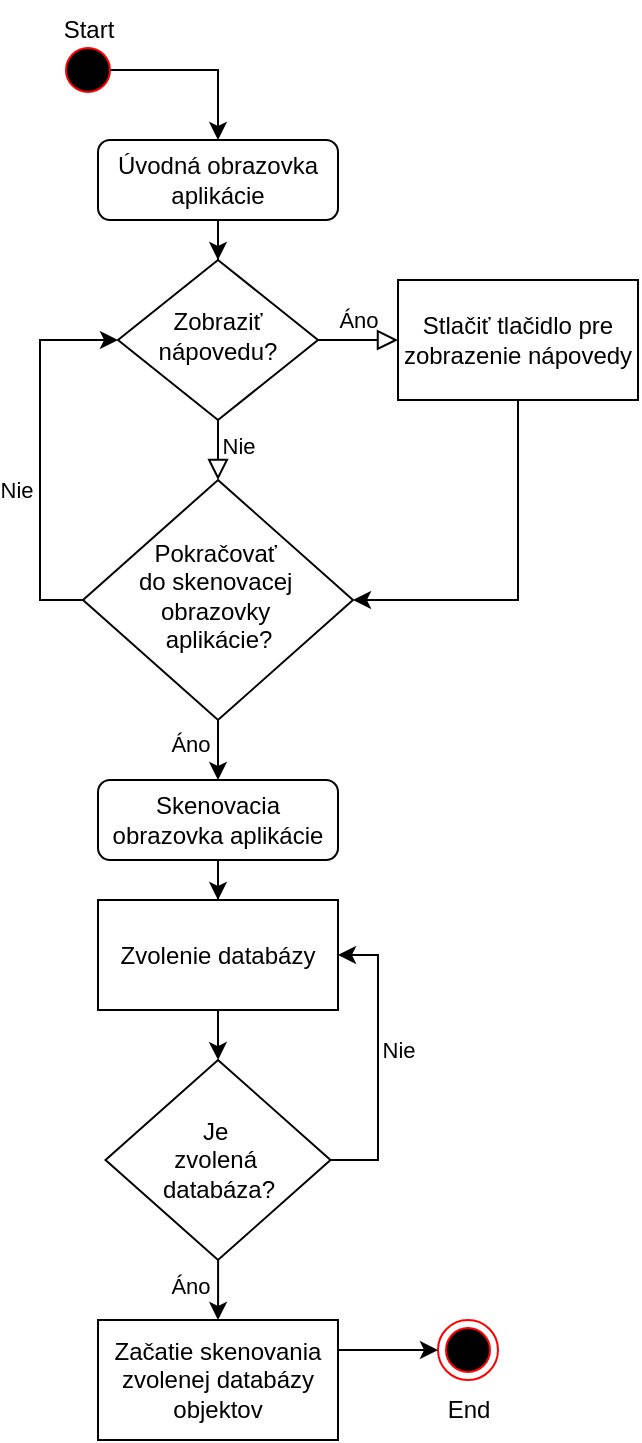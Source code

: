 <mxfile version="24.2.5" type="device">
  <diagram id="C5RBs43oDa-KdzZeNtuy" name="Page-1">
    <mxGraphModel dx="1430" dy="825" grid="1" gridSize="10" guides="1" tooltips="1" connect="1" arrows="1" fold="1" page="1" pageScale="1" pageWidth="827" pageHeight="1169" math="0" shadow="0">
      <root>
        <mxCell id="WIyWlLk6GJQsqaUBKTNV-0" />
        <mxCell id="WIyWlLk6GJQsqaUBKTNV-1" parent="WIyWlLk6GJQsqaUBKTNV-0" />
        <mxCell id="r9ee2020tgGws6AKQSWz-17" style="edgeStyle=orthogonalEdgeStyle;rounded=0;orthogonalLoop=1;jettySize=auto;html=1;entryX=0.5;entryY=0;entryDx=0;entryDy=0;" edge="1" parent="WIyWlLk6GJQsqaUBKTNV-1" source="WIyWlLk6GJQsqaUBKTNV-3" target="WIyWlLk6GJQsqaUBKTNV-6">
          <mxGeometry relative="1" as="geometry" />
        </mxCell>
        <mxCell id="WIyWlLk6GJQsqaUBKTNV-3" value="Úvodná obrazovka aplikácie" style="rounded=1;whiteSpace=wrap;html=1;fontSize=12;glass=0;strokeWidth=1;shadow=0;" parent="WIyWlLk6GJQsqaUBKTNV-1" vertex="1">
          <mxGeometry x="130" y="70" width="120" height="40" as="geometry" />
        </mxCell>
        <mxCell id="WIyWlLk6GJQsqaUBKTNV-4" value="Nie" style="rounded=0;html=1;jettySize=auto;orthogonalLoop=1;fontSize=11;endArrow=block;endFill=0;endSize=8;strokeWidth=1;shadow=0;labelBackgroundColor=none;edgeStyle=orthogonalEdgeStyle;entryX=0.5;entryY=0;entryDx=0;entryDy=0;" parent="WIyWlLk6GJQsqaUBKTNV-1" source="WIyWlLk6GJQsqaUBKTNV-6" target="r9ee2020tgGws6AKQSWz-7" edge="1">
          <mxGeometry x="-0.505" y="10" relative="1" as="geometry">
            <mxPoint as="offset" />
            <mxPoint x="189" y="280" as="targetPoint" />
          </mxGeometry>
        </mxCell>
        <mxCell id="WIyWlLk6GJQsqaUBKTNV-5" value="Áno" style="edgeStyle=orthogonalEdgeStyle;rounded=0;html=1;jettySize=auto;orthogonalLoop=1;fontSize=11;endArrow=block;endFill=0;endSize=8;strokeWidth=1;shadow=0;labelBackgroundColor=none;entryX=0;entryY=0.5;entryDx=0;entryDy=0;" parent="WIyWlLk6GJQsqaUBKTNV-1" source="WIyWlLk6GJQsqaUBKTNV-6" target="r9ee2020tgGws6AKQSWz-35" edge="1">
          <mxGeometry x="0.006" y="10" relative="1" as="geometry">
            <mxPoint as="offset" />
            <mxPoint x="280" y="170" as="targetPoint" />
          </mxGeometry>
        </mxCell>
        <mxCell id="WIyWlLk6GJQsqaUBKTNV-6" value="Zobraziť nápovedu?" style="rhombus;whiteSpace=wrap;html=1;shadow=0;fontFamily=Helvetica;fontSize=12;align=center;strokeWidth=1;spacing=6;spacingTop=-4;" parent="WIyWlLk6GJQsqaUBKTNV-1" vertex="1">
          <mxGeometry x="140" y="130" width="100" height="80" as="geometry" />
        </mxCell>
        <mxCell id="r9ee2020tgGws6AKQSWz-1" style="edgeStyle=orthogonalEdgeStyle;rounded=0;orthogonalLoop=1;jettySize=auto;html=1;exitX=0.814;exitY=0.567;exitDx=0;exitDy=0;exitPerimeter=0;" edge="1" parent="WIyWlLk6GJQsqaUBKTNV-1" source="r9ee2020tgGws6AKQSWz-0" target="WIyWlLk6GJQsqaUBKTNV-3">
          <mxGeometry relative="1" as="geometry">
            <Array as="points">
              <mxPoint x="134" y="35" />
              <mxPoint x="190" y="35" />
            </Array>
          </mxGeometry>
        </mxCell>
        <mxCell id="r9ee2020tgGws6AKQSWz-0" value="" style="ellipse;html=1;shape=startState;fillColor=#000000;strokeColor=#ff0000;" vertex="1" parent="WIyWlLk6GJQsqaUBKTNV-1">
          <mxGeometry x="110" y="20" width="30" height="30" as="geometry" />
        </mxCell>
        <mxCell id="r9ee2020tgGws6AKQSWz-2" value="" style="ellipse;html=1;shape=endState;fillColor=#000000;strokeColor=#ff0000;direction=south;" vertex="1" parent="WIyWlLk6GJQsqaUBKTNV-1">
          <mxGeometry x="300" y="660" width="30" height="30" as="geometry" />
        </mxCell>
        <mxCell id="r9ee2020tgGws6AKQSWz-9" style="edgeStyle=orthogonalEdgeStyle;rounded=0;orthogonalLoop=1;jettySize=auto;html=1;entryX=1;entryY=0.5;entryDx=0;entryDy=0;exitX=0.5;exitY=1;exitDx=0;exitDy=0;" edge="1" parent="WIyWlLk6GJQsqaUBKTNV-1" source="r9ee2020tgGws6AKQSWz-35" target="r9ee2020tgGws6AKQSWz-7">
          <mxGeometry relative="1" as="geometry">
            <mxPoint x="190" y="340" as="targetPoint" />
            <mxPoint x="340" y="197.5" as="sourcePoint" />
            <Array as="points">
              <mxPoint x="340" y="170" />
              <mxPoint x="340" y="340" />
            </Array>
          </mxGeometry>
        </mxCell>
        <mxCell id="r9ee2020tgGws6AKQSWz-10" style="edgeStyle=orthogonalEdgeStyle;rounded=0;orthogonalLoop=1;jettySize=auto;html=1;entryX=0;entryY=0.5;entryDx=0;entryDy=0;" edge="1" parent="WIyWlLk6GJQsqaUBKTNV-1" source="r9ee2020tgGws6AKQSWz-7" target="WIyWlLk6GJQsqaUBKTNV-6">
          <mxGeometry relative="1" as="geometry">
            <Array as="points">
              <mxPoint x="101" y="300" />
              <mxPoint x="101" y="170" />
            </Array>
          </mxGeometry>
        </mxCell>
        <mxCell id="r9ee2020tgGws6AKQSWz-11" value="Nie" style="edgeLabel;html=1;align=center;verticalAlign=middle;resizable=0;points=[];" vertex="1" connectable="0" parent="r9ee2020tgGws6AKQSWz-10">
          <mxGeometry x="-0.173" y="-1" relative="1" as="geometry">
            <mxPoint x="-13" y="2" as="offset" />
          </mxGeometry>
        </mxCell>
        <mxCell id="r9ee2020tgGws6AKQSWz-15" style="edgeStyle=orthogonalEdgeStyle;rounded=0;orthogonalLoop=1;jettySize=auto;html=1;entryX=0.5;entryY=0;entryDx=0;entryDy=0;" edge="1" parent="WIyWlLk6GJQsqaUBKTNV-1" source="r9ee2020tgGws6AKQSWz-7" target="r9ee2020tgGws6AKQSWz-12">
          <mxGeometry relative="1" as="geometry" />
        </mxCell>
        <mxCell id="r9ee2020tgGws6AKQSWz-16" value="Áno" style="edgeLabel;html=1;align=center;verticalAlign=middle;resizable=0;points=[];" vertex="1" connectable="0" parent="r9ee2020tgGws6AKQSWz-15">
          <mxGeometry x="0.032" relative="1" as="geometry">
            <mxPoint x="-14" y="-2" as="offset" />
          </mxGeometry>
        </mxCell>
        <mxCell id="r9ee2020tgGws6AKQSWz-7" value="Pokračovať&amp;nbsp;&lt;div&gt;do skenovacej&amp;nbsp;&lt;div&gt;obrazovky&amp;nbsp;&lt;/div&gt;&lt;div&gt;aplikácie?&lt;/div&gt;&lt;/div&gt;" style="rhombus;whiteSpace=wrap;html=1;shadow=0;fontFamily=Helvetica;fontSize=12;align=center;strokeWidth=1;spacing=6;spacingTop=-4;" vertex="1" parent="WIyWlLk6GJQsqaUBKTNV-1">
          <mxGeometry x="122.5" y="240" width="135" height="120" as="geometry" />
        </mxCell>
        <mxCell id="r9ee2020tgGws6AKQSWz-21" value="" style="edgeStyle=orthogonalEdgeStyle;rounded=0;orthogonalLoop=1;jettySize=auto;html=1;entryX=0.5;entryY=0;entryDx=0;entryDy=0;" edge="1" parent="WIyWlLk6GJQsqaUBKTNV-1" source="r9ee2020tgGws6AKQSWz-12" target="r9ee2020tgGws6AKQSWz-23">
          <mxGeometry relative="1" as="geometry">
            <mxPoint x="190" y="510" as="targetPoint" />
          </mxGeometry>
        </mxCell>
        <mxCell id="r9ee2020tgGws6AKQSWz-12" value="Skenovacia obrazovka aplikácie" style="rounded=1;whiteSpace=wrap;html=1;fontSize=12;glass=0;strokeWidth=1;shadow=0;" vertex="1" parent="WIyWlLk6GJQsqaUBKTNV-1">
          <mxGeometry x="130" y="390" width="120" height="40" as="geometry" />
        </mxCell>
        <mxCell id="r9ee2020tgGws6AKQSWz-13" value="Start" style="text;html=1;align=center;verticalAlign=middle;resizable=0;points=[];autosize=1;strokeColor=none;fillColor=none;" vertex="1" parent="WIyWlLk6GJQsqaUBKTNV-1">
          <mxGeometry x="100" width="50" height="30" as="geometry" />
        </mxCell>
        <mxCell id="r9ee2020tgGws6AKQSWz-14" value="End" style="text;html=1;align=center;verticalAlign=middle;resizable=0;points=[];autosize=1;strokeColor=none;fillColor=none;" vertex="1" parent="WIyWlLk6GJQsqaUBKTNV-1">
          <mxGeometry x="295" y="690" width="40" height="30" as="geometry" />
        </mxCell>
        <mxCell id="r9ee2020tgGws6AKQSWz-25" value="" style="edgeStyle=orthogonalEdgeStyle;rounded=0;orthogonalLoop=1;jettySize=auto;html=1;" edge="1" parent="WIyWlLk6GJQsqaUBKTNV-1" source="r9ee2020tgGws6AKQSWz-23" target="r9ee2020tgGws6AKQSWz-24">
          <mxGeometry relative="1" as="geometry" />
        </mxCell>
        <mxCell id="r9ee2020tgGws6AKQSWz-23" value="&lt;div&gt;Zvolenie databázy&lt;/div&gt;" style="rounded=0;whiteSpace=wrap;html=1;verticalAlign=middle;horizontal=1;" vertex="1" parent="WIyWlLk6GJQsqaUBKTNV-1">
          <mxGeometry x="130" y="450" width="120" height="55" as="geometry" />
        </mxCell>
        <mxCell id="r9ee2020tgGws6AKQSWz-27" value="" style="edgeStyle=orthogonalEdgeStyle;rounded=0;orthogonalLoop=1;jettySize=auto;html=1;entryX=1;entryY=0.5;entryDx=0;entryDy=0;" edge="1" parent="WIyWlLk6GJQsqaUBKTNV-1" source="r9ee2020tgGws6AKQSWz-24" target="r9ee2020tgGws6AKQSWz-23">
          <mxGeometry relative="1" as="geometry">
            <mxPoint x="340" y="620" as="targetPoint" />
            <Array as="points">
              <mxPoint x="270" y="580" />
              <mxPoint x="270" y="477" />
            </Array>
          </mxGeometry>
        </mxCell>
        <mxCell id="r9ee2020tgGws6AKQSWz-28" value="Nie" style="edgeLabel;html=1;align=center;verticalAlign=middle;resizable=0;points=[];" vertex="1" connectable="0" parent="r9ee2020tgGws6AKQSWz-27">
          <mxGeometry x="0.098" relative="1" as="geometry">
            <mxPoint x="10" y="1" as="offset" />
          </mxGeometry>
        </mxCell>
        <mxCell id="r9ee2020tgGws6AKQSWz-30" value="" style="edgeStyle=orthogonalEdgeStyle;rounded=0;orthogonalLoop=1;jettySize=auto;html=1;" edge="1" parent="WIyWlLk6GJQsqaUBKTNV-1" source="r9ee2020tgGws6AKQSWz-24" target="r9ee2020tgGws6AKQSWz-29">
          <mxGeometry relative="1" as="geometry" />
        </mxCell>
        <mxCell id="r9ee2020tgGws6AKQSWz-31" value="Áno" style="edgeLabel;html=1;align=center;verticalAlign=middle;resizable=0;points=[];" vertex="1" connectable="0" parent="r9ee2020tgGws6AKQSWz-30">
          <mxGeometry x="-0.135" y="2" relative="1" as="geometry">
            <mxPoint x="-16" as="offset" />
          </mxGeometry>
        </mxCell>
        <mxCell id="r9ee2020tgGws6AKQSWz-24" value="Je&amp;nbsp;&lt;div&gt;zvolená&amp;nbsp;&lt;/div&gt;&lt;div&gt;databáza?&lt;/div&gt;" style="rhombus;whiteSpace=wrap;html=1;rounded=0;verticalAlign=middle;" vertex="1" parent="WIyWlLk6GJQsqaUBKTNV-1">
          <mxGeometry x="133.75" y="530" width="112.5" height="100" as="geometry" />
        </mxCell>
        <mxCell id="r9ee2020tgGws6AKQSWz-34" style="edgeStyle=orthogonalEdgeStyle;rounded=0;orthogonalLoop=1;jettySize=auto;html=1;entryX=0.5;entryY=1;entryDx=0;entryDy=0;" edge="1" parent="WIyWlLk6GJQsqaUBKTNV-1" source="r9ee2020tgGws6AKQSWz-29" target="r9ee2020tgGws6AKQSWz-2">
          <mxGeometry relative="1" as="geometry">
            <Array as="points">
              <mxPoint x="270" y="675" />
              <mxPoint x="270" y="675" />
            </Array>
          </mxGeometry>
        </mxCell>
        <mxCell id="r9ee2020tgGws6AKQSWz-29" value="Začatie skenovania zvolenej databázy objektov" style="whiteSpace=wrap;html=1;rounded=0;" vertex="1" parent="WIyWlLk6GJQsqaUBKTNV-1">
          <mxGeometry x="130" y="660" width="120" height="60" as="geometry" />
        </mxCell>
        <mxCell id="r9ee2020tgGws6AKQSWz-35" value="&lt;span style=&quot;color: rgba(0, 0, 0, 0); font-family: monospace; font-size: 0px; text-align: start; text-wrap: nowrap;&quot;&gt;%3CmxGraphModel%3E%3Croot%3E%3CmxCell%20id%3D%220%22%2F%3E%3CmxCell%20id%3D%221%22%20parent%3D%220%22%2F%3E%3CmxCell%20id%3D%222%22%20value%3D%22Za%C4%8Datie%20skenovania%20zvolenej%20datab%C3%A1zy%20objektov%22%20style%3D%22whiteSpace%3Dwrap%3Bhtml%3D1%3Brounded%3D0%3B%22%20vertex%3D%221%22%20parent%3D%221%22%3E%3CmxGeometry%20x%3D%22130%22%20y%3D%22710%22%20width%3D%22120%22%20height%3D%2260%22%20as%3D%22geometry%22%2F%3E%3C%2FmxCell%3E%3C%2Froot%3E%3C%2FmxGraphModel%3E&lt;/span&gt;Stlačiť tlačidlo pre zobrazenie nápovedy" style="whiteSpace=wrap;html=1;rounded=0;" vertex="1" parent="WIyWlLk6GJQsqaUBKTNV-1">
          <mxGeometry x="280" y="140" width="120" height="60" as="geometry" />
        </mxCell>
      </root>
    </mxGraphModel>
  </diagram>
</mxfile>
